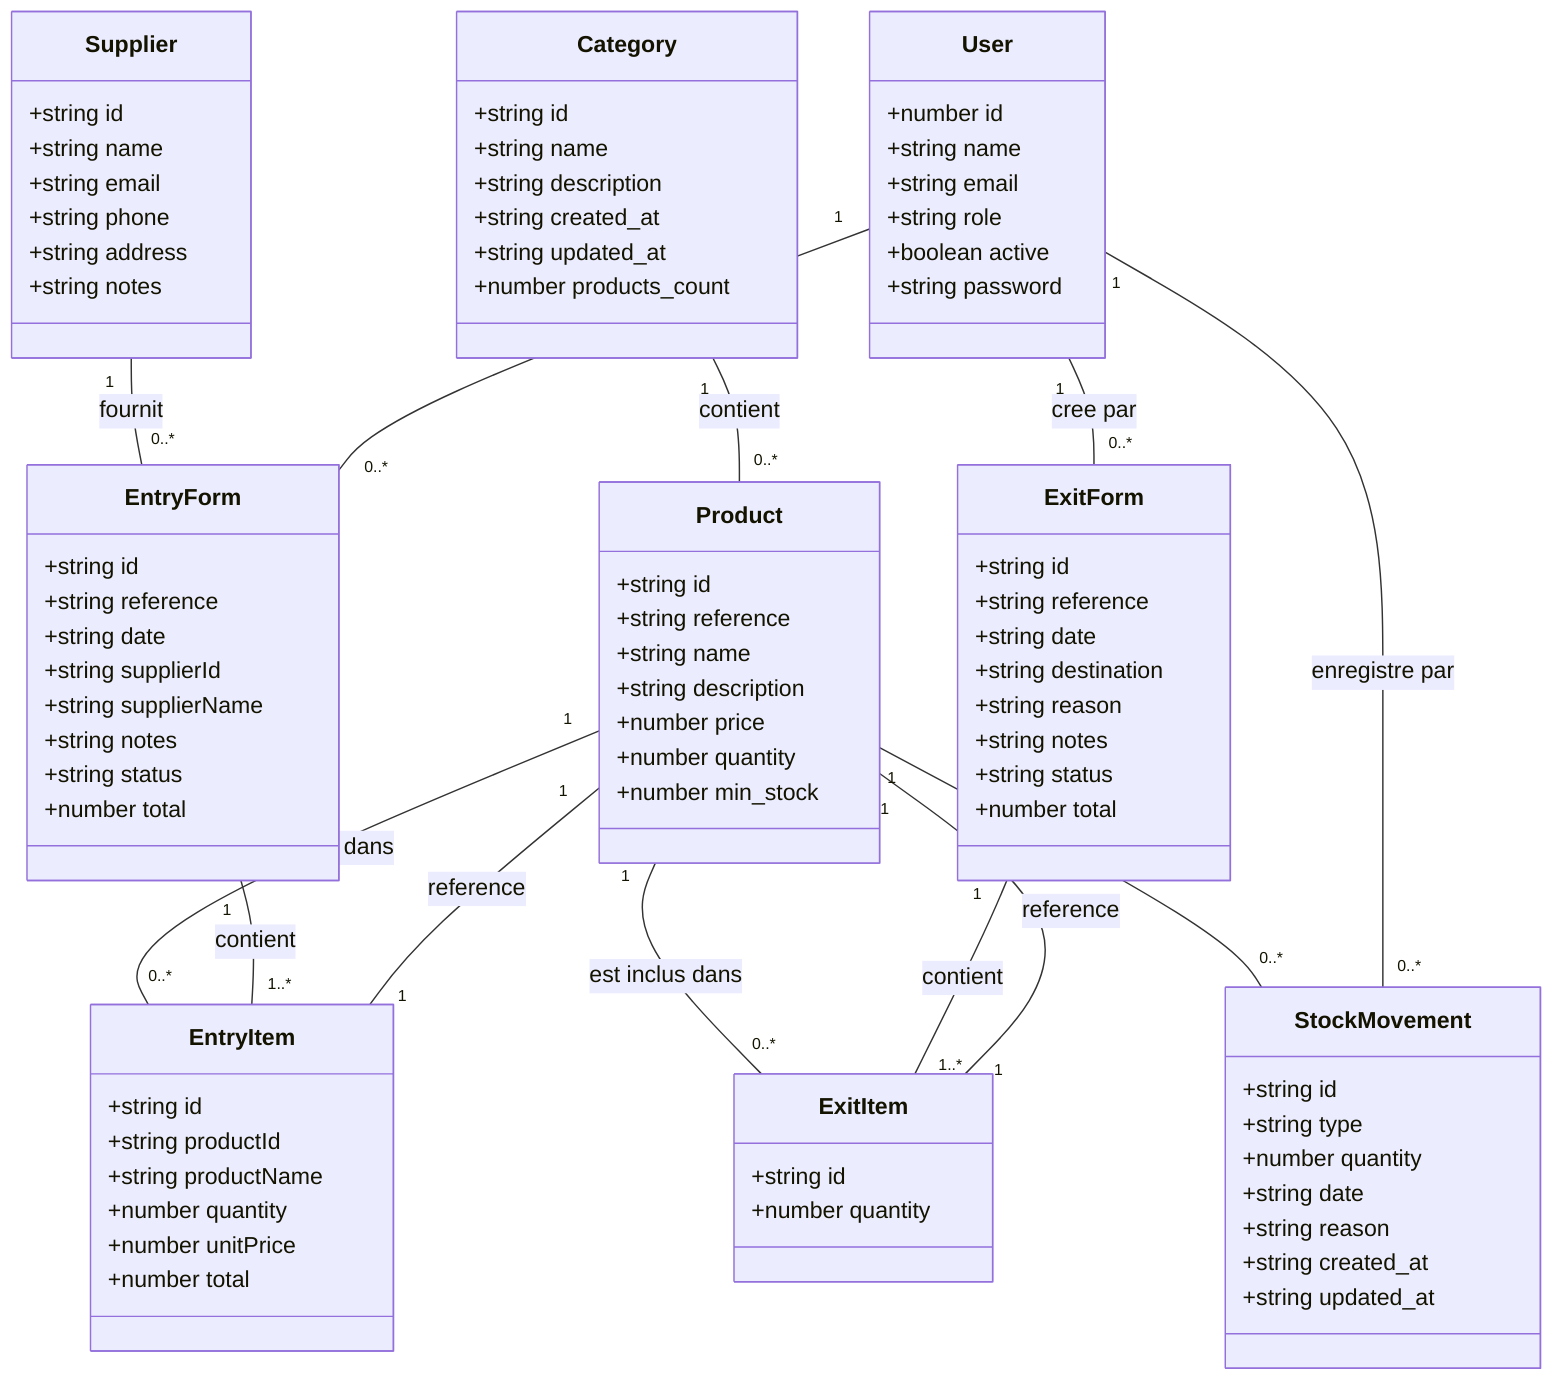 classDiagram
    class Category {
        +string id
        +string name
        +string description
        +string created_at
        +string updated_at
        +number products_count
    }

    class Product {
        +string id
        +string reference
        +string name
        +string description
        +number price
        +number quantity
        +number min_stock
    }

    class Supplier {
        +string id
        +string name
        +string email
        +string phone
        +string address
        +string notes
    }

    class User {
        +number id
        +string name
        +string email
        +string role
        +boolean active
        +string password
    }

    class EntryForm {
        +string id
        +string reference
        +string date
        +string supplierId
        +string supplierName
        +string notes
        +string status
        +number total
    }

    class EntryItem {
        +string id
        +string productId
        +string productName
        +number quantity
        +number unitPrice
        +number total
    }

    class ExitForm {
        +string id
        +string reference
        +string date
        +string destination
        +string reason
        +string notes
        +string status
        +number total
    }

    class ExitItem {
        +string id
        +number quantity
    }

    class StockMovement {
        +string id
        +string type
        +number quantity
        +string date
        +string reason
        +string created_at
        +string updated_at
    }

    Category "1" -- "0..*" Product : contient
    Product "1" -- "0..*" EntryItem : est inclus dans
    Product "1" -- "0..*" ExitItem : est inclus dans
    Product "1" -- "0..*" StockMovement : concerne
    Supplier "1" -- "0..*" EntryForm : fournit
    EntryForm "1" -- "1..*" EntryItem : contient
    ExitForm "1" -- "1..*" ExitItem : contient
    User "1" -- "0..*" EntryForm : cree par
    User "1" -- "0..*" ExitForm : cree par
    User "1" -- "0..*" StockMovement : enregistre par
    EntryItem "1" -- "1" Product : reference
    ExitItem "1" -- "1" Product : reference